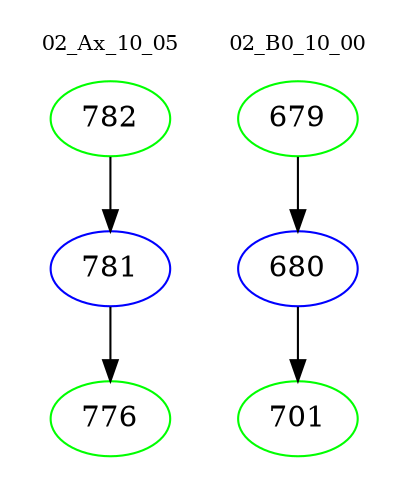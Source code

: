 digraph{
subgraph cluster_0 {
color = white
label = "02_Ax_10_05";
fontsize=10;
T0_782 [label="782", color="green"]
T0_782 -> T0_781 [color="black"]
T0_781 [label="781", color="blue"]
T0_781 -> T0_776 [color="black"]
T0_776 [label="776", color="green"]
}
subgraph cluster_1 {
color = white
label = "02_B0_10_00";
fontsize=10;
T1_679 [label="679", color="green"]
T1_679 -> T1_680 [color="black"]
T1_680 [label="680", color="blue"]
T1_680 -> T1_701 [color="black"]
T1_701 [label="701", color="green"]
}
}
